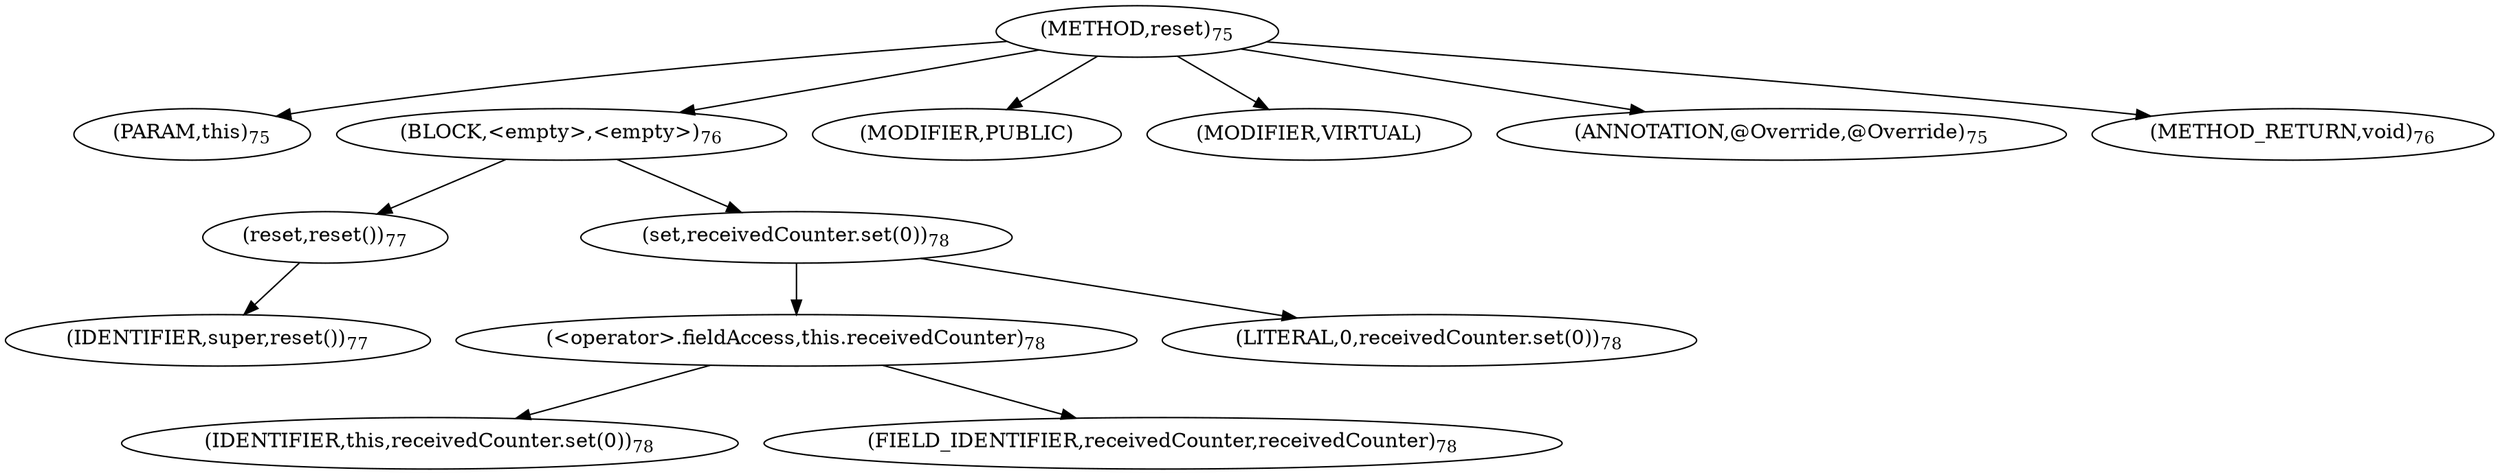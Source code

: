 digraph "reset" {  
"218" [label = <(METHOD,reset)<SUB>75</SUB>> ]
"219" [label = <(PARAM,this)<SUB>75</SUB>> ]
"220" [label = <(BLOCK,&lt;empty&gt;,&lt;empty&gt;)<SUB>76</SUB>> ]
"221" [label = <(reset,reset())<SUB>77</SUB>> ]
"222" [label = <(IDENTIFIER,super,reset())<SUB>77</SUB>> ]
"223" [label = <(set,receivedCounter.set(0))<SUB>78</SUB>> ]
"224" [label = <(&lt;operator&gt;.fieldAccess,this.receivedCounter)<SUB>78</SUB>> ]
"225" [label = <(IDENTIFIER,this,receivedCounter.set(0))<SUB>78</SUB>> ]
"226" [label = <(FIELD_IDENTIFIER,receivedCounter,receivedCounter)<SUB>78</SUB>> ]
"227" [label = <(LITERAL,0,receivedCounter.set(0))<SUB>78</SUB>> ]
"228" [label = <(MODIFIER,PUBLIC)> ]
"229" [label = <(MODIFIER,VIRTUAL)> ]
"230" [label = <(ANNOTATION,@Override,@Override)<SUB>75</SUB>> ]
"231" [label = <(METHOD_RETURN,void)<SUB>76</SUB>> ]
  "218" -> "219" 
  "218" -> "220" 
  "218" -> "228" 
  "218" -> "229" 
  "218" -> "230" 
  "218" -> "231" 
  "220" -> "221" 
  "220" -> "223" 
  "221" -> "222" 
  "223" -> "224" 
  "223" -> "227" 
  "224" -> "225" 
  "224" -> "226" 
}
